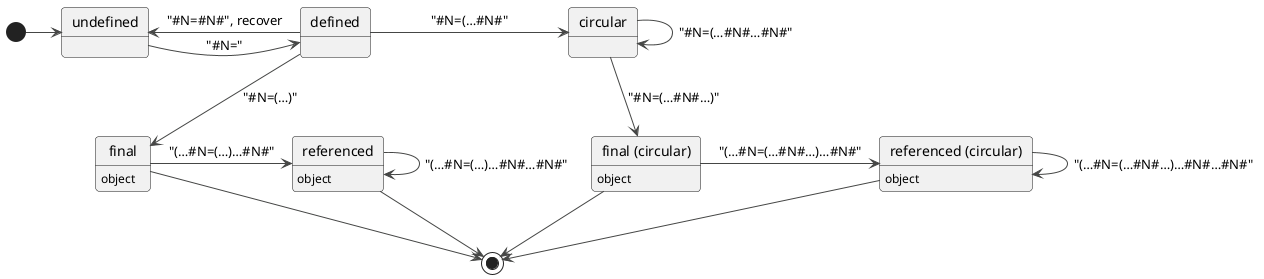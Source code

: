 @startuml
!theme vibrant

hide members
hide attributes
hide methods

state undefined
state defined
state circular
state final
final: object
state referenced
referenced: object

state "final (circular)" as final2
final2: object
state "referenced (circular)" as referenced2
referenced2: object

[*]         ->  undefined
undefined   ->  defined    : "#N="
defined     ->  final      : "#N=(…)"
final       ->  referenced : "(…#N=(…)…#N#"
referenced  ->  referenced : "(…#N=(…)…#N#…#N#"
final       --> [*]
referenced  --> [*]

defined     ->  circular    : "#N=(…#N#"
circular    ->  circular    : "#N=(…#N#…#N#"
circular    --> final2      : "#N=(…#N#…)"
final2      ->  referenced2 : "(…#N=(…#N#…)…#N#"
referenced2 ->  referenced2 : "(…#N=(…#N#…)…#N#…#N#"
final2      --> [*]
referenced2 --> [*]

defined     ->  undefined : "#N=#N#", recover
@enduml
